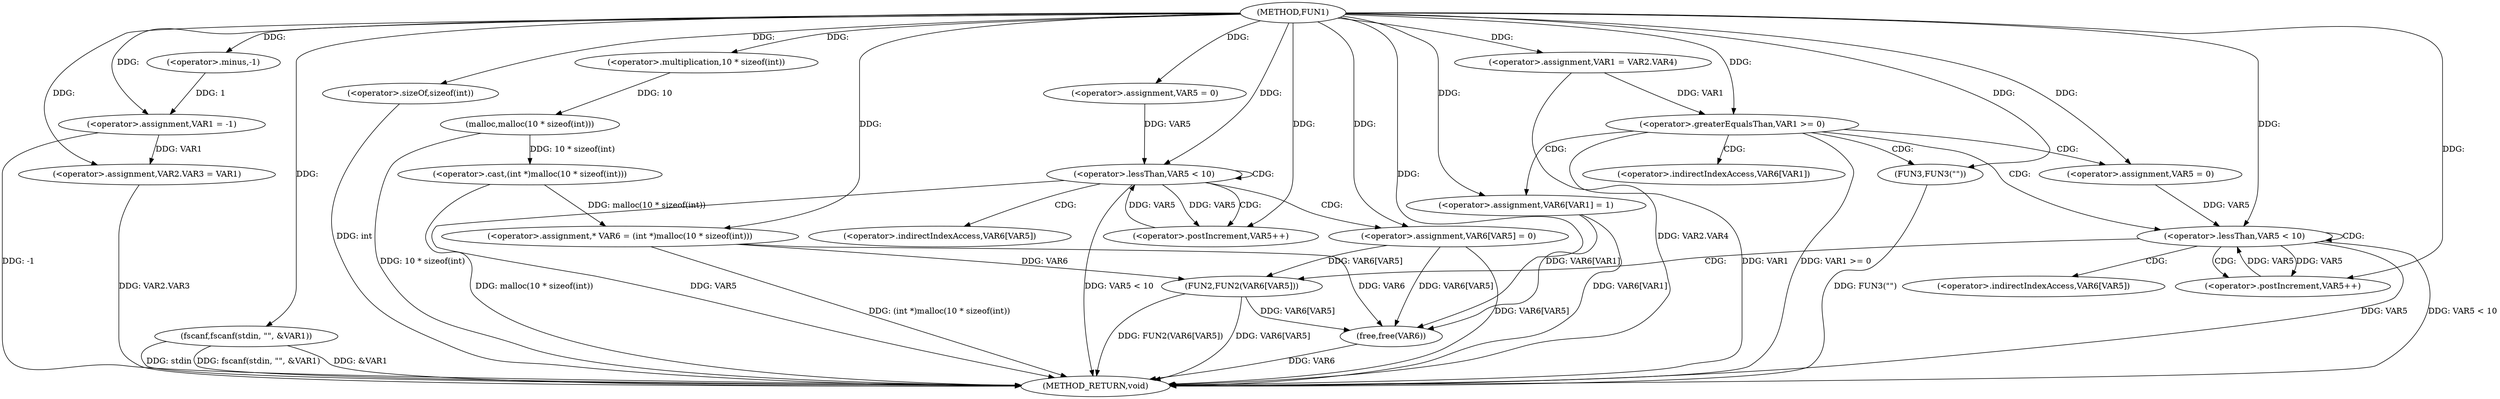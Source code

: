 digraph FUN1 {  
"1000100" [label = "(METHOD,FUN1)" ]
"1000182" [label = "(METHOD_RETURN,void)" ]
"1000104" [label = "(<operator>.assignment,VAR1 = -1)" ]
"1000106" [label = "(<operator>.minus,-1)" ]
"1000108" [label = "(fscanf,fscanf(stdin, \"\", &VAR1))" ]
"1000113" [label = "(<operator>.assignment,VAR2.VAR3 = VAR1)" ]
"1000120" [label = "(<operator>.assignment,VAR1 = VAR2.VAR4)" ]
"1000128" [label = "(<operator>.assignment,* VAR6 = (int *)malloc(10 * sizeof(int)))" ]
"1000130" [label = "(<operator>.cast,(int *)malloc(10 * sizeof(int)))" ]
"1000132" [label = "(malloc,malloc(10 * sizeof(int)))" ]
"1000133" [label = "(<operator>.multiplication,10 * sizeof(int))" ]
"1000135" [label = "(<operator>.sizeOf,sizeof(int))" ]
"1000138" [label = "(<operator>.assignment,VAR5 = 0)" ]
"1000141" [label = "(<operator>.lessThan,VAR5 < 10)" ]
"1000144" [label = "(<operator>.postIncrement,VAR5++)" ]
"1000147" [label = "(<operator>.assignment,VAR6[VAR5] = 0)" ]
"1000153" [label = "(<operator>.greaterEqualsThan,VAR1 >= 0)" ]
"1000157" [label = "(<operator>.assignment,VAR6[VAR1] = 1)" ]
"1000163" [label = "(<operator>.assignment,VAR5 = 0)" ]
"1000166" [label = "(<operator>.lessThan,VAR5 < 10)" ]
"1000169" [label = "(<operator>.postIncrement,VAR5++)" ]
"1000172" [label = "(FUN2,FUN2(VAR6[VAR5]))" ]
"1000178" [label = "(FUN3,FUN3(\"\"))" ]
"1000180" [label = "(free,free(VAR6))" ]
"1000148" [label = "(<operator>.indirectIndexAccess,VAR6[VAR5])" ]
"1000158" [label = "(<operator>.indirectIndexAccess,VAR6[VAR1])" ]
"1000173" [label = "(<operator>.indirectIndexAccess,VAR6[VAR5])" ]
  "1000178" -> "1000182"  [ label = "DDG: FUN3(\"\")"] 
  "1000128" -> "1000182"  [ label = "DDG: (int *)malloc(10 * sizeof(int))"] 
  "1000108" -> "1000182"  [ label = "DDG: fscanf(stdin, \"\", &VAR1)"] 
  "1000113" -> "1000182"  [ label = "DDG: VAR2.VAR3"] 
  "1000166" -> "1000182"  [ label = "DDG: VAR5 < 10"] 
  "1000180" -> "1000182"  [ label = "DDG: VAR6"] 
  "1000147" -> "1000182"  [ label = "DDG: VAR6[VAR5]"] 
  "1000153" -> "1000182"  [ label = "DDG: VAR1 >= 0"] 
  "1000132" -> "1000182"  [ label = "DDG: 10 * sizeof(int)"] 
  "1000153" -> "1000182"  [ label = "DDG: VAR1"] 
  "1000172" -> "1000182"  [ label = "DDG: FUN2(VAR6[VAR5])"] 
  "1000141" -> "1000182"  [ label = "DDG: VAR5"] 
  "1000130" -> "1000182"  [ label = "DDG: malloc(10 * sizeof(int))"] 
  "1000141" -> "1000182"  [ label = "DDG: VAR5 < 10"] 
  "1000157" -> "1000182"  [ label = "DDG: VAR6[VAR1]"] 
  "1000166" -> "1000182"  [ label = "DDG: VAR5"] 
  "1000172" -> "1000182"  [ label = "DDG: VAR6[VAR5]"] 
  "1000135" -> "1000182"  [ label = "DDG: int"] 
  "1000120" -> "1000182"  [ label = "DDG: VAR2.VAR4"] 
  "1000108" -> "1000182"  [ label = "DDG: &VAR1"] 
  "1000104" -> "1000182"  [ label = "DDG: -1"] 
  "1000108" -> "1000182"  [ label = "DDG: stdin"] 
  "1000106" -> "1000104"  [ label = "DDG: 1"] 
  "1000100" -> "1000104"  [ label = "DDG: "] 
  "1000100" -> "1000106"  [ label = "DDG: "] 
  "1000100" -> "1000108"  [ label = "DDG: "] 
  "1000104" -> "1000113"  [ label = "DDG: VAR1"] 
  "1000100" -> "1000113"  [ label = "DDG: "] 
  "1000100" -> "1000120"  [ label = "DDG: "] 
  "1000130" -> "1000128"  [ label = "DDG: malloc(10 * sizeof(int))"] 
  "1000100" -> "1000128"  [ label = "DDG: "] 
  "1000132" -> "1000130"  [ label = "DDG: 10 * sizeof(int)"] 
  "1000133" -> "1000132"  [ label = "DDG: 10"] 
  "1000100" -> "1000133"  [ label = "DDG: "] 
  "1000100" -> "1000135"  [ label = "DDG: "] 
  "1000100" -> "1000138"  [ label = "DDG: "] 
  "1000138" -> "1000141"  [ label = "DDG: VAR5"] 
  "1000144" -> "1000141"  [ label = "DDG: VAR5"] 
  "1000100" -> "1000141"  [ label = "DDG: "] 
  "1000141" -> "1000144"  [ label = "DDG: VAR5"] 
  "1000100" -> "1000144"  [ label = "DDG: "] 
  "1000100" -> "1000147"  [ label = "DDG: "] 
  "1000120" -> "1000153"  [ label = "DDG: VAR1"] 
  "1000100" -> "1000153"  [ label = "DDG: "] 
  "1000100" -> "1000157"  [ label = "DDG: "] 
  "1000100" -> "1000163"  [ label = "DDG: "] 
  "1000163" -> "1000166"  [ label = "DDG: VAR5"] 
  "1000169" -> "1000166"  [ label = "DDG: VAR5"] 
  "1000100" -> "1000166"  [ label = "DDG: "] 
  "1000166" -> "1000169"  [ label = "DDG: VAR5"] 
  "1000100" -> "1000169"  [ label = "DDG: "] 
  "1000128" -> "1000172"  [ label = "DDG: VAR6"] 
  "1000147" -> "1000172"  [ label = "DDG: VAR6[VAR5]"] 
  "1000100" -> "1000178"  [ label = "DDG: "] 
  "1000147" -> "1000180"  [ label = "DDG: VAR6[VAR5]"] 
  "1000172" -> "1000180"  [ label = "DDG: VAR6[VAR5]"] 
  "1000128" -> "1000180"  [ label = "DDG: VAR6"] 
  "1000157" -> "1000180"  [ label = "DDG: VAR6[VAR1]"] 
  "1000100" -> "1000180"  [ label = "DDG: "] 
  "1000141" -> "1000141"  [ label = "CDG: "] 
  "1000141" -> "1000147"  [ label = "CDG: "] 
  "1000141" -> "1000148"  [ label = "CDG: "] 
  "1000141" -> "1000144"  [ label = "CDG: "] 
  "1000153" -> "1000163"  [ label = "CDG: "] 
  "1000153" -> "1000178"  [ label = "CDG: "] 
  "1000153" -> "1000158"  [ label = "CDG: "] 
  "1000153" -> "1000166"  [ label = "CDG: "] 
  "1000153" -> "1000157"  [ label = "CDG: "] 
  "1000166" -> "1000173"  [ label = "CDG: "] 
  "1000166" -> "1000166"  [ label = "CDG: "] 
  "1000166" -> "1000172"  [ label = "CDG: "] 
  "1000166" -> "1000169"  [ label = "CDG: "] 
}
